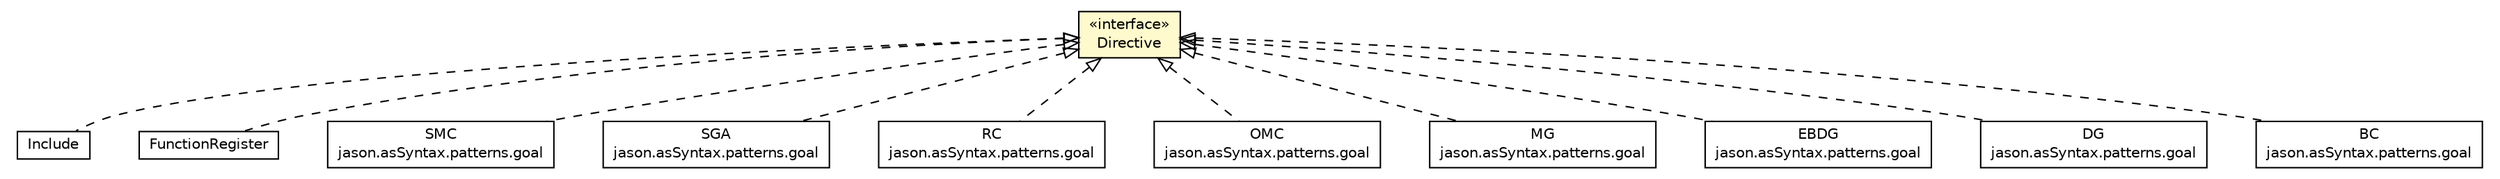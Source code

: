 #!/usr/local/bin/dot
#
# Class diagram 
# Generated by UMLGraph version R5_6_6-1-g9240c4 (http://www.umlgraph.org/)
#

digraph G {
	edge [fontname="Helvetica",fontsize=10,labelfontname="Helvetica",labelfontsize=10];
	node [fontname="Helvetica",fontsize=10,shape=plaintext];
	nodesep=0.25;
	ranksep=0.5;
	// jason.asSyntax.directives.Include
	c17638 [label=<<table title="jason.asSyntax.directives.Include" border="0" cellborder="1" cellspacing="0" cellpadding="2" port="p" href="./Include.html">
		<tr><td><table border="0" cellspacing="0" cellpadding="1">
<tr><td align="center" balign="center"> Include </td></tr>
		</table></td></tr>
		</table>>, URL="./Include.html", fontname="Helvetica", fontcolor="black", fontsize=10.0];
	// jason.asSyntax.directives.FunctionRegister
	c17639 [label=<<table title="jason.asSyntax.directives.FunctionRegister" border="0" cellborder="1" cellspacing="0" cellpadding="2" port="p" href="./FunctionRegister.html">
		<tr><td><table border="0" cellspacing="0" cellpadding="1">
<tr><td align="center" balign="center"> FunctionRegister </td></tr>
		</table></td></tr>
		</table>>, URL="./FunctionRegister.html", fontname="Helvetica", fontcolor="black", fontsize=10.0];
	// jason.asSyntax.directives.Directive
	c17641 [label=<<table title="jason.asSyntax.directives.Directive" border="0" cellborder="1" cellspacing="0" cellpadding="2" port="p" bgcolor="lemonChiffon" href="./Directive.html">
		<tr><td><table border="0" cellspacing="0" cellpadding="1">
<tr><td align="center" balign="center"> &#171;interface&#187; </td></tr>
<tr><td align="center" balign="center"> Directive </td></tr>
		</table></td></tr>
		</table>>, URL="./Directive.html", fontname="Helvetica", fontcolor="black", fontsize=10.0];
	// jason.asSyntax.patterns.goal.SMC
	c17642 [label=<<table title="jason.asSyntax.patterns.goal.SMC" border="0" cellborder="1" cellspacing="0" cellpadding="2" port="p" href="../patterns/goal/SMC.html">
		<tr><td><table border="0" cellspacing="0" cellpadding="1">
<tr><td align="center" balign="center"> SMC </td></tr>
<tr><td align="center" balign="center"> jason.asSyntax.patterns.goal </td></tr>
		</table></td></tr>
		</table>>, URL="../patterns/goal/SMC.html", fontname="Helvetica", fontcolor="black", fontsize=10.0];
	// jason.asSyntax.patterns.goal.SGA
	c17643 [label=<<table title="jason.asSyntax.patterns.goal.SGA" border="0" cellborder="1" cellspacing="0" cellpadding="2" port="p" href="../patterns/goal/SGA.html">
		<tr><td><table border="0" cellspacing="0" cellpadding="1">
<tr><td align="center" balign="center"> SGA </td></tr>
<tr><td align="center" balign="center"> jason.asSyntax.patterns.goal </td></tr>
		</table></td></tr>
		</table>>, URL="../patterns/goal/SGA.html", fontname="Helvetica", fontcolor="black", fontsize=10.0];
	// jason.asSyntax.patterns.goal.RC
	c17644 [label=<<table title="jason.asSyntax.patterns.goal.RC" border="0" cellborder="1" cellspacing="0" cellpadding="2" port="p" href="../patterns/goal/RC.html">
		<tr><td><table border="0" cellspacing="0" cellpadding="1">
<tr><td align="center" balign="center"> RC </td></tr>
<tr><td align="center" balign="center"> jason.asSyntax.patterns.goal </td></tr>
		</table></td></tr>
		</table>>, URL="../patterns/goal/RC.html", fontname="Helvetica", fontcolor="black", fontsize=10.0];
	// jason.asSyntax.patterns.goal.OMC
	c17645 [label=<<table title="jason.asSyntax.patterns.goal.OMC" border="0" cellborder="1" cellspacing="0" cellpadding="2" port="p" href="../patterns/goal/OMC.html">
		<tr><td><table border="0" cellspacing="0" cellpadding="1">
<tr><td align="center" balign="center"> OMC </td></tr>
<tr><td align="center" balign="center"> jason.asSyntax.patterns.goal </td></tr>
		</table></td></tr>
		</table>>, URL="../patterns/goal/OMC.html", fontname="Helvetica", fontcolor="black", fontsize=10.0];
	// jason.asSyntax.patterns.goal.MG
	c17646 [label=<<table title="jason.asSyntax.patterns.goal.MG" border="0" cellborder="1" cellspacing="0" cellpadding="2" port="p" href="../patterns/goal/MG.html">
		<tr><td><table border="0" cellspacing="0" cellpadding="1">
<tr><td align="center" balign="center"> MG </td></tr>
<tr><td align="center" balign="center"> jason.asSyntax.patterns.goal </td></tr>
		</table></td></tr>
		</table>>, URL="../patterns/goal/MG.html", fontname="Helvetica", fontcolor="black", fontsize=10.0];
	// jason.asSyntax.patterns.goal.EBDG
	c17647 [label=<<table title="jason.asSyntax.patterns.goal.EBDG" border="0" cellborder="1" cellspacing="0" cellpadding="2" port="p" href="../patterns/goal/EBDG.html">
		<tr><td><table border="0" cellspacing="0" cellpadding="1">
<tr><td align="center" balign="center"> EBDG </td></tr>
<tr><td align="center" balign="center"> jason.asSyntax.patterns.goal </td></tr>
		</table></td></tr>
		</table>>, URL="../patterns/goal/EBDG.html", fontname="Helvetica", fontcolor="black", fontsize=10.0];
	// jason.asSyntax.patterns.goal.DG
	c17648 [label=<<table title="jason.asSyntax.patterns.goal.DG" border="0" cellborder="1" cellspacing="0" cellpadding="2" port="p" href="../patterns/goal/DG.html">
		<tr><td><table border="0" cellspacing="0" cellpadding="1">
<tr><td align="center" balign="center"> DG </td></tr>
<tr><td align="center" balign="center"> jason.asSyntax.patterns.goal </td></tr>
		</table></td></tr>
		</table>>, URL="../patterns/goal/DG.html", fontname="Helvetica", fontcolor="black", fontsize=10.0];
	// jason.asSyntax.patterns.goal.BC
	c17650 [label=<<table title="jason.asSyntax.patterns.goal.BC" border="0" cellborder="1" cellspacing="0" cellpadding="2" port="p" href="../patterns/goal/BC.html">
		<tr><td><table border="0" cellspacing="0" cellpadding="1">
<tr><td align="center" balign="center"> BC </td></tr>
<tr><td align="center" balign="center"> jason.asSyntax.patterns.goal </td></tr>
		</table></td></tr>
		</table>>, URL="../patterns/goal/BC.html", fontname="Helvetica", fontcolor="black", fontsize=10.0];
	//jason.asSyntax.directives.Include implements jason.asSyntax.directives.Directive
	c17641:p -> c17638:p [dir=back,arrowtail=empty,style=dashed];
	//jason.asSyntax.directives.FunctionRegister implements jason.asSyntax.directives.Directive
	c17641:p -> c17639:p [dir=back,arrowtail=empty,style=dashed];
	//jason.asSyntax.patterns.goal.SMC implements jason.asSyntax.directives.Directive
	c17641:p -> c17642:p [dir=back,arrowtail=empty,style=dashed];
	//jason.asSyntax.patterns.goal.SGA implements jason.asSyntax.directives.Directive
	c17641:p -> c17643:p [dir=back,arrowtail=empty,style=dashed];
	//jason.asSyntax.patterns.goal.RC implements jason.asSyntax.directives.Directive
	c17641:p -> c17644:p [dir=back,arrowtail=empty,style=dashed];
	//jason.asSyntax.patterns.goal.OMC implements jason.asSyntax.directives.Directive
	c17641:p -> c17645:p [dir=back,arrowtail=empty,style=dashed];
	//jason.asSyntax.patterns.goal.MG implements jason.asSyntax.directives.Directive
	c17641:p -> c17646:p [dir=back,arrowtail=empty,style=dashed];
	//jason.asSyntax.patterns.goal.EBDG implements jason.asSyntax.directives.Directive
	c17641:p -> c17647:p [dir=back,arrowtail=empty,style=dashed];
	//jason.asSyntax.patterns.goal.DG implements jason.asSyntax.directives.Directive
	c17641:p -> c17648:p [dir=back,arrowtail=empty,style=dashed];
	//jason.asSyntax.patterns.goal.BC implements jason.asSyntax.directives.Directive
	c17641:p -> c17650:p [dir=back,arrowtail=empty,style=dashed];
}


